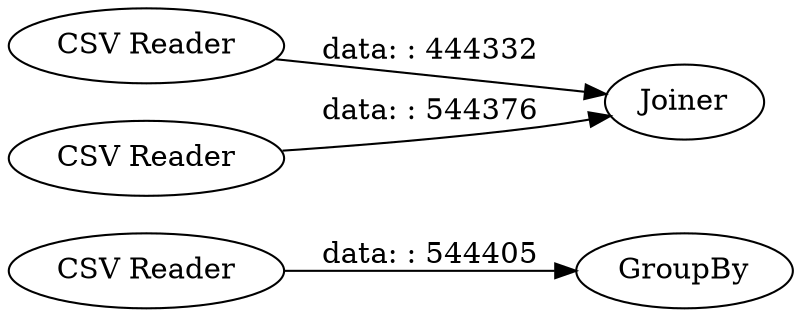 digraph {
	"-7794766812976235349_1" [label="CSV Reader"]
	"-7794766812976235349_3" [label="CSV Reader"]
	"-7794766812976235349_2" [label=GroupBy]
	"-7794766812976235349_4" [label=Joiner]
	"-7794766812976235349_5" [label="CSV Reader"]
	"-7794766812976235349_1" -> "-7794766812976235349_2" [label="data: : 544405"]
	"-7794766812976235349_3" -> "-7794766812976235349_4" [label="data: : 444332"]
	"-7794766812976235349_5" -> "-7794766812976235349_4" [label="data: : 544376"]
	rankdir=LR
}
